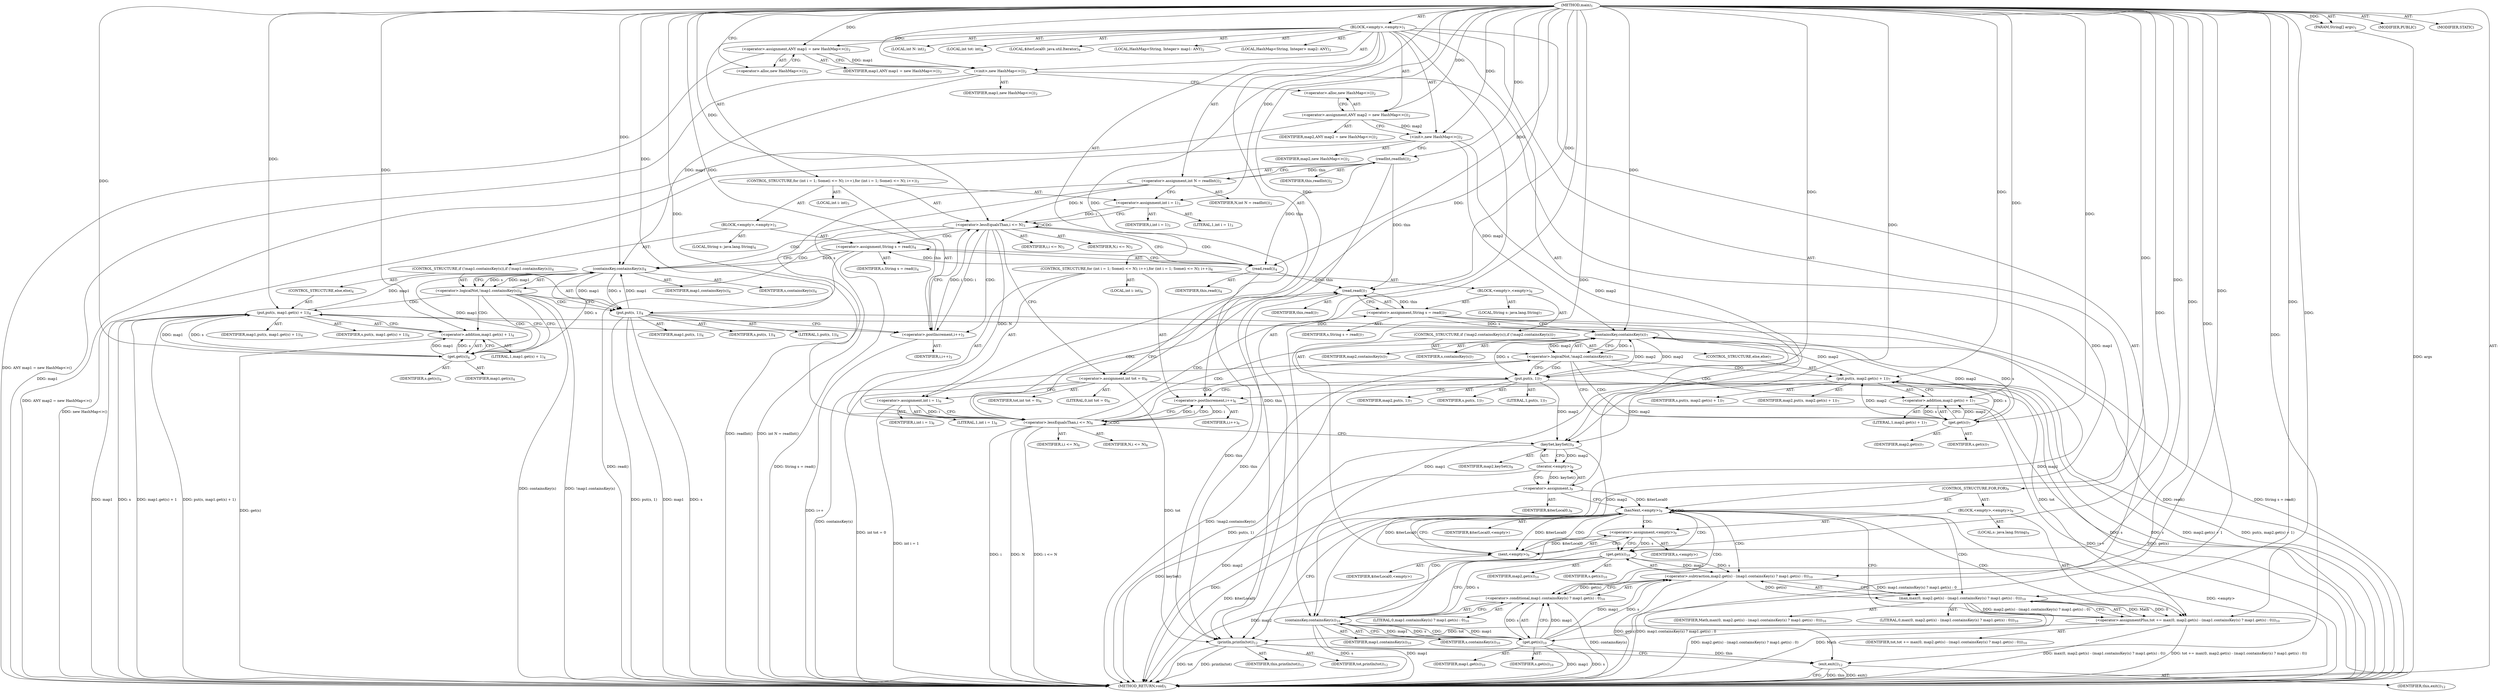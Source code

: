 digraph "main" {  
"21" [label = <(METHOD,main)<SUB>1</SUB>> ]
"22" [label = <(PARAM,String[] args)<SUB>1</SUB>> ]
"23" [label = <(BLOCK,&lt;empty&gt;,&lt;empty&gt;)<SUB>1</SUB>> ]
"4" [label = <(LOCAL,HashMap&lt;String, Integer&gt; map1: ANY)<SUB>2</SUB>> ]
"6" [label = <(LOCAL,HashMap&lt;String, Integer&gt; map2: ANY)<SUB>2</SUB>> ]
"24" [label = <(&lt;operator&gt;.assignment,ANY map1 = new HashMap&lt;&gt;())<SUB>2</SUB>> ]
"25" [label = <(IDENTIFIER,map1,ANY map1 = new HashMap&lt;&gt;())<SUB>2</SUB>> ]
"26" [label = <(&lt;operator&gt;.alloc,new HashMap&lt;&gt;())<SUB>2</SUB>> ]
"27" [label = <(&lt;init&gt;,new HashMap&lt;&gt;())<SUB>2</SUB>> ]
"3" [label = <(IDENTIFIER,map1,new HashMap&lt;&gt;())<SUB>2</SUB>> ]
"28" [label = <(&lt;operator&gt;.assignment,ANY map2 = new HashMap&lt;&gt;())<SUB>2</SUB>> ]
"29" [label = <(IDENTIFIER,map2,ANY map2 = new HashMap&lt;&gt;())<SUB>2</SUB>> ]
"30" [label = <(&lt;operator&gt;.alloc,new HashMap&lt;&gt;())<SUB>2</SUB>> ]
"31" [label = <(&lt;init&gt;,new HashMap&lt;&gt;())<SUB>2</SUB>> ]
"5" [label = <(IDENTIFIER,map2,new HashMap&lt;&gt;())<SUB>2</SUB>> ]
"32" [label = <(LOCAL,int N: int)<SUB>2</SUB>> ]
"33" [label = <(&lt;operator&gt;.assignment,int N = readInt())<SUB>2</SUB>> ]
"34" [label = <(IDENTIFIER,N,int N = readInt())<SUB>2</SUB>> ]
"35" [label = <(readInt,readInt())<SUB>2</SUB>> ]
"36" [label = <(IDENTIFIER,this,readInt())<SUB>2</SUB>> ]
"37" [label = <(CONTROL_STRUCTURE,for (int i = 1; Some(i &lt;= N); i++),for (int i = 1; Some(i &lt;= N); i++))<SUB>3</SUB>> ]
"38" [label = <(LOCAL,int i: int)<SUB>3</SUB>> ]
"39" [label = <(&lt;operator&gt;.assignment,int i = 1)<SUB>3</SUB>> ]
"40" [label = <(IDENTIFIER,i,int i = 1)<SUB>3</SUB>> ]
"41" [label = <(LITERAL,1,int i = 1)<SUB>3</SUB>> ]
"42" [label = <(&lt;operator&gt;.lessEqualsThan,i &lt;= N)<SUB>3</SUB>> ]
"43" [label = <(IDENTIFIER,i,i &lt;= N)<SUB>3</SUB>> ]
"44" [label = <(IDENTIFIER,N,i &lt;= N)<SUB>3</SUB>> ]
"45" [label = <(&lt;operator&gt;.postIncrement,i++)<SUB>3</SUB>> ]
"46" [label = <(IDENTIFIER,i,i++)<SUB>3</SUB>> ]
"47" [label = <(BLOCK,&lt;empty&gt;,&lt;empty&gt;)<SUB>3</SUB>> ]
"48" [label = <(LOCAL,String s: java.lang.String)<SUB>4</SUB>> ]
"49" [label = <(&lt;operator&gt;.assignment,String s = read())<SUB>4</SUB>> ]
"50" [label = <(IDENTIFIER,s,String s = read())<SUB>4</SUB>> ]
"51" [label = <(read,read())<SUB>4</SUB>> ]
"52" [label = <(IDENTIFIER,this,read())<SUB>4</SUB>> ]
"53" [label = <(CONTROL_STRUCTURE,if (!map1.containsKey(s)),if (!map1.containsKey(s)))<SUB>4</SUB>> ]
"54" [label = <(&lt;operator&gt;.logicalNot,!map1.containsKey(s))<SUB>4</SUB>> ]
"55" [label = <(containsKey,containsKey(s))<SUB>4</SUB>> ]
"56" [label = <(IDENTIFIER,map1,containsKey(s))<SUB>4</SUB>> ]
"57" [label = <(IDENTIFIER,s,containsKey(s))<SUB>4</SUB>> ]
"58" [label = <(put,put(s, 1))<SUB>4</SUB>> ]
"59" [label = <(IDENTIFIER,map1,put(s, 1))<SUB>4</SUB>> ]
"60" [label = <(IDENTIFIER,s,put(s, 1))<SUB>4</SUB>> ]
"61" [label = <(LITERAL,1,put(s, 1))<SUB>4</SUB>> ]
"62" [label = <(CONTROL_STRUCTURE,else,else)<SUB>4</SUB>> ]
"63" [label = <(put,put(s, map1.get(s) + 1))<SUB>4</SUB>> ]
"64" [label = <(IDENTIFIER,map1,put(s, map1.get(s) + 1))<SUB>4</SUB>> ]
"65" [label = <(IDENTIFIER,s,put(s, map1.get(s) + 1))<SUB>4</SUB>> ]
"66" [label = <(&lt;operator&gt;.addition,map1.get(s) + 1)<SUB>4</SUB>> ]
"67" [label = <(get,get(s))<SUB>4</SUB>> ]
"68" [label = <(IDENTIFIER,map1,get(s))<SUB>4</SUB>> ]
"69" [label = <(IDENTIFIER,s,get(s))<SUB>4</SUB>> ]
"70" [label = <(LITERAL,1,map1.get(s) + 1)<SUB>4</SUB>> ]
"71" [label = <(LOCAL,int tot: int)<SUB>6</SUB>> ]
"72" [label = <(&lt;operator&gt;.assignment,int tot = 0)<SUB>6</SUB>> ]
"73" [label = <(IDENTIFIER,tot,int tot = 0)<SUB>6</SUB>> ]
"74" [label = <(LITERAL,0,int tot = 0)<SUB>6</SUB>> ]
"75" [label = <(CONTROL_STRUCTURE,for (int i = 1; Some(i &lt;= N); i++),for (int i = 1; Some(i &lt;= N); i++))<SUB>6</SUB>> ]
"76" [label = <(LOCAL,int i: int)<SUB>6</SUB>> ]
"77" [label = <(&lt;operator&gt;.assignment,int i = 1)<SUB>6</SUB>> ]
"78" [label = <(IDENTIFIER,i,int i = 1)<SUB>6</SUB>> ]
"79" [label = <(LITERAL,1,int i = 1)<SUB>6</SUB>> ]
"80" [label = <(&lt;operator&gt;.lessEqualsThan,i &lt;= N)<SUB>6</SUB>> ]
"81" [label = <(IDENTIFIER,i,i &lt;= N)<SUB>6</SUB>> ]
"82" [label = <(IDENTIFIER,N,i &lt;= N)<SUB>6</SUB>> ]
"83" [label = <(&lt;operator&gt;.postIncrement,i++)<SUB>6</SUB>> ]
"84" [label = <(IDENTIFIER,i,i++)<SUB>6</SUB>> ]
"85" [label = <(BLOCK,&lt;empty&gt;,&lt;empty&gt;)<SUB>6</SUB>> ]
"86" [label = <(LOCAL,String s: java.lang.String)<SUB>7</SUB>> ]
"87" [label = <(&lt;operator&gt;.assignment,String s = read())<SUB>7</SUB>> ]
"88" [label = <(IDENTIFIER,s,String s = read())<SUB>7</SUB>> ]
"89" [label = <(read,read())<SUB>7</SUB>> ]
"90" [label = <(IDENTIFIER,this,read())<SUB>7</SUB>> ]
"91" [label = <(CONTROL_STRUCTURE,if (!map2.containsKey(s)),if (!map2.containsKey(s)))<SUB>7</SUB>> ]
"92" [label = <(&lt;operator&gt;.logicalNot,!map2.containsKey(s))<SUB>7</SUB>> ]
"93" [label = <(containsKey,containsKey(s))<SUB>7</SUB>> ]
"94" [label = <(IDENTIFIER,map2,containsKey(s))<SUB>7</SUB>> ]
"95" [label = <(IDENTIFIER,s,containsKey(s))<SUB>7</SUB>> ]
"96" [label = <(put,put(s, 1))<SUB>7</SUB>> ]
"97" [label = <(IDENTIFIER,map2,put(s, 1))<SUB>7</SUB>> ]
"98" [label = <(IDENTIFIER,s,put(s, 1))<SUB>7</SUB>> ]
"99" [label = <(LITERAL,1,put(s, 1))<SUB>7</SUB>> ]
"100" [label = <(CONTROL_STRUCTURE,else,else)<SUB>7</SUB>> ]
"101" [label = <(put,put(s, map2.get(s) + 1))<SUB>7</SUB>> ]
"102" [label = <(IDENTIFIER,map2,put(s, map2.get(s) + 1))<SUB>7</SUB>> ]
"103" [label = <(IDENTIFIER,s,put(s, map2.get(s) + 1))<SUB>7</SUB>> ]
"104" [label = <(&lt;operator&gt;.addition,map2.get(s) + 1)<SUB>7</SUB>> ]
"105" [label = <(get,get(s))<SUB>7</SUB>> ]
"106" [label = <(IDENTIFIER,map2,get(s))<SUB>7</SUB>> ]
"107" [label = <(IDENTIFIER,s,get(s))<SUB>7</SUB>> ]
"108" [label = <(LITERAL,1,map2.get(s) + 1)<SUB>7</SUB>> ]
"109" [label = <(LOCAL,$iterLocal0: java.util.Iterator)<SUB>9</SUB>> ]
"110" [label = <(&lt;operator&gt;.assignment,)<SUB>9</SUB>> ]
"111" [label = <(IDENTIFIER,$iterLocal0,)<SUB>9</SUB>> ]
"112" [label = <(iterator,&lt;empty&gt;)<SUB>9</SUB>> ]
"113" [label = <(keySet,keySet())<SUB>9</SUB>> ]
"114" [label = <(IDENTIFIER,map2,keySet())<SUB>9</SUB>> ]
"115" [label = <(CONTROL_STRUCTURE,FOR,FOR)<SUB>9</SUB>> ]
"116" [label = <(hasNext,&lt;empty&gt;)<SUB>9</SUB>> ]
"117" [label = <(IDENTIFIER,$iterLocal0,&lt;empty&gt;)> ]
"118" [label = <(BLOCK,&lt;empty&gt;,&lt;empty&gt;)<SUB>9</SUB>> ]
"119" [label = <(LOCAL,s: java.lang.String)<SUB>9</SUB>> ]
"120" [label = <(&lt;operator&gt;.assignment,&lt;empty&gt;)<SUB>9</SUB>> ]
"121" [label = <(IDENTIFIER,s,&lt;empty&gt;)> ]
"122" [label = <(next,&lt;empty&gt;)<SUB>9</SUB>> ]
"123" [label = <(IDENTIFIER,$iterLocal0,&lt;empty&gt;)> ]
"124" [label = <(&lt;operator&gt;.assignmentPlus,tot += max(0, map2.get(s) - (map1.containsKey(s) ? map1.get(s) : 0)))<SUB>10</SUB>> ]
"125" [label = <(IDENTIFIER,tot,tot += max(0, map2.get(s) - (map1.containsKey(s) ? map1.get(s) : 0)))<SUB>10</SUB>> ]
"126" [label = <(max,max(0, map2.get(s) - (map1.containsKey(s) ? map1.get(s) : 0)))<SUB>10</SUB>> ]
"127" [label = <(IDENTIFIER,Math,max(0, map2.get(s) - (map1.containsKey(s) ? map1.get(s) : 0)))<SUB>10</SUB>> ]
"128" [label = <(LITERAL,0,max(0, map2.get(s) - (map1.containsKey(s) ? map1.get(s) : 0)))<SUB>10</SUB>> ]
"129" [label = <(&lt;operator&gt;.subtraction,map2.get(s) - (map1.containsKey(s) ? map1.get(s) : 0))<SUB>10</SUB>> ]
"130" [label = <(get,get(s))<SUB>10</SUB>> ]
"131" [label = <(IDENTIFIER,map2,get(s))<SUB>10</SUB>> ]
"132" [label = <(IDENTIFIER,s,get(s))<SUB>10</SUB>> ]
"133" [label = <(&lt;operator&gt;.conditional,map1.containsKey(s) ? map1.get(s) : 0)<SUB>10</SUB>> ]
"134" [label = <(containsKey,containsKey(s))<SUB>10</SUB>> ]
"135" [label = <(IDENTIFIER,map1,containsKey(s))<SUB>10</SUB>> ]
"136" [label = <(IDENTIFIER,s,containsKey(s))<SUB>10</SUB>> ]
"137" [label = <(get,get(s))<SUB>10</SUB>> ]
"138" [label = <(IDENTIFIER,map1,get(s))<SUB>10</SUB>> ]
"139" [label = <(IDENTIFIER,s,get(s))<SUB>10</SUB>> ]
"140" [label = <(LITERAL,0,map1.containsKey(s) ? map1.get(s) : 0)<SUB>10</SUB>> ]
"141" [label = <(println,println(tot))<SUB>12</SUB>> ]
"142" [label = <(IDENTIFIER,this,println(tot))<SUB>12</SUB>> ]
"143" [label = <(IDENTIFIER,tot,println(tot))<SUB>12</SUB>> ]
"144" [label = <(exit,exit())<SUB>12</SUB>> ]
"145" [label = <(IDENTIFIER,this,exit())<SUB>12</SUB>> ]
"146" [label = <(MODIFIER,PUBLIC)> ]
"147" [label = <(MODIFIER,STATIC)> ]
"148" [label = <(METHOD_RETURN,void)<SUB>1</SUB>> ]
  "21" -> "22"  [ label = "AST: "] 
  "21" -> "23"  [ label = "AST: "] 
  "21" -> "146"  [ label = "AST: "] 
  "21" -> "147"  [ label = "AST: "] 
  "21" -> "148"  [ label = "AST: "] 
  "23" -> "4"  [ label = "AST: "] 
  "23" -> "6"  [ label = "AST: "] 
  "23" -> "24"  [ label = "AST: "] 
  "23" -> "27"  [ label = "AST: "] 
  "23" -> "28"  [ label = "AST: "] 
  "23" -> "31"  [ label = "AST: "] 
  "23" -> "32"  [ label = "AST: "] 
  "23" -> "33"  [ label = "AST: "] 
  "23" -> "37"  [ label = "AST: "] 
  "23" -> "71"  [ label = "AST: "] 
  "23" -> "72"  [ label = "AST: "] 
  "23" -> "75"  [ label = "AST: "] 
  "23" -> "109"  [ label = "AST: "] 
  "23" -> "110"  [ label = "AST: "] 
  "23" -> "115"  [ label = "AST: "] 
  "23" -> "141"  [ label = "AST: "] 
  "23" -> "144"  [ label = "AST: "] 
  "24" -> "25"  [ label = "AST: "] 
  "24" -> "26"  [ label = "AST: "] 
  "27" -> "3"  [ label = "AST: "] 
  "28" -> "29"  [ label = "AST: "] 
  "28" -> "30"  [ label = "AST: "] 
  "31" -> "5"  [ label = "AST: "] 
  "33" -> "34"  [ label = "AST: "] 
  "33" -> "35"  [ label = "AST: "] 
  "35" -> "36"  [ label = "AST: "] 
  "37" -> "38"  [ label = "AST: "] 
  "37" -> "39"  [ label = "AST: "] 
  "37" -> "42"  [ label = "AST: "] 
  "37" -> "45"  [ label = "AST: "] 
  "37" -> "47"  [ label = "AST: "] 
  "39" -> "40"  [ label = "AST: "] 
  "39" -> "41"  [ label = "AST: "] 
  "42" -> "43"  [ label = "AST: "] 
  "42" -> "44"  [ label = "AST: "] 
  "45" -> "46"  [ label = "AST: "] 
  "47" -> "48"  [ label = "AST: "] 
  "47" -> "49"  [ label = "AST: "] 
  "47" -> "53"  [ label = "AST: "] 
  "49" -> "50"  [ label = "AST: "] 
  "49" -> "51"  [ label = "AST: "] 
  "51" -> "52"  [ label = "AST: "] 
  "53" -> "54"  [ label = "AST: "] 
  "53" -> "58"  [ label = "AST: "] 
  "53" -> "62"  [ label = "AST: "] 
  "54" -> "55"  [ label = "AST: "] 
  "55" -> "56"  [ label = "AST: "] 
  "55" -> "57"  [ label = "AST: "] 
  "58" -> "59"  [ label = "AST: "] 
  "58" -> "60"  [ label = "AST: "] 
  "58" -> "61"  [ label = "AST: "] 
  "62" -> "63"  [ label = "AST: "] 
  "63" -> "64"  [ label = "AST: "] 
  "63" -> "65"  [ label = "AST: "] 
  "63" -> "66"  [ label = "AST: "] 
  "66" -> "67"  [ label = "AST: "] 
  "66" -> "70"  [ label = "AST: "] 
  "67" -> "68"  [ label = "AST: "] 
  "67" -> "69"  [ label = "AST: "] 
  "72" -> "73"  [ label = "AST: "] 
  "72" -> "74"  [ label = "AST: "] 
  "75" -> "76"  [ label = "AST: "] 
  "75" -> "77"  [ label = "AST: "] 
  "75" -> "80"  [ label = "AST: "] 
  "75" -> "83"  [ label = "AST: "] 
  "75" -> "85"  [ label = "AST: "] 
  "77" -> "78"  [ label = "AST: "] 
  "77" -> "79"  [ label = "AST: "] 
  "80" -> "81"  [ label = "AST: "] 
  "80" -> "82"  [ label = "AST: "] 
  "83" -> "84"  [ label = "AST: "] 
  "85" -> "86"  [ label = "AST: "] 
  "85" -> "87"  [ label = "AST: "] 
  "85" -> "91"  [ label = "AST: "] 
  "87" -> "88"  [ label = "AST: "] 
  "87" -> "89"  [ label = "AST: "] 
  "89" -> "90"  [ label = "AST: "] 
  "91" -> "92"  [ label = "AST: "] 
  "91" -> "96"  [ label = "AST: "] 
  "91" -> "100"  [ label = "AST: "] 
  "92" -> "93"  [ label = "AST: "] 
  "93" -> "94"  [ label = "AST: "] 
  "93" -> "95"  [ label = "AST: "] 
  "96" -> "97"  [ label = "AST: "] 
  "96" -> "98"  [ label = "AST: "] 
  "96" -> "99"  [ label = "AST: "] 
  "100" -> "101"  [ label = "AST: "] 
  "101" -> "102"  [ label = "AST: "] 
  "101" -> "103"  [ label = "AST: "] 
  "101" -> "104"  [ label = "AST: "] 
  "104" -> "105"  [ label = "AST: "] 
  "104" -> "108"  [ label = "AST: "] 
  "105" -> "106"  [ label = "AST: "] 
  "105" -> "107"  [ label = "AST: "] 
  "110" -> "111"  [ label = "AST: "] 
  "110" -> "112"  [ label = "AST: "] 
  "112" -> "113"  [ label = "AST: "] 
  "113" -> "114"  [ label = "AST: "] 
  "115" -> "116"  [ label = "AST: "] 
  "115" -> "118"  [ label = "AST: "] 
  "116" -> "117"  [ label = "AST: "] 
  "118" -> "119"  [ label = "AST: "] 
  "118" -> "120"  [ label = "AST: "] 
  "118" -> "124"  [ label = "AST: "] 
  "120" -> "121"  [ label = "AST: "] 
  "120" -> "122"  [ label = "AST: "] 
  "122" -> "123"  [ label = "AST: "] 
  "124" -> "125"  [ label = "AST: "] 
  "124" -> "126"  [ label = "AST: "] 
  "126" -> "127"  [ label = "AST: "] 
  "126" -> "128"  [ label = "AST: "] 
  "126" -> "129"  [ label = "AST: "] 
  "129" -> "130"  [ label = "AST: "] 
  "129" -> "133"  [ label = "AST: "] 
  "130" -> "131"  [ label = "AST: "] 
  "130" -> "132"  [ label = "AST: "] 
  "133" -> "134"  [ label = "AST: "] 
  "133" -> "137"  [ label = "AST: "] 
  "133" -> "140"  [ label = "AST: "] 
  "134" -> "135"  [ label = "AST: "] 
  "134" -> "136"  [ label = "AST: "] 
  "137" -> "138"  [ label = "AST: "] 
  "137" -> "139"  [ label = "AST: "] 
  "141" -> "142"  [ label = "AST: "] 
  "141" -> "143"  [ label = "AST: "] 
  "144" -> "145"  [ label = "AST: "] 
  "24" -> "27"  [ label = "CFG: "] 
  "27" -> "30"  [ label = "CFG: "] 
  "28" -> "31"  [ label = "CFG: "] 
  "31" -> "35"  [ label = "CFG: "] 
  "33" -> "39"  [ label = "CFG: "] 
  "72" -> "77"  [ label = "CFG: "] 
  "110" -> "116"  [ label = "CFG: "] 
  "141" -> "144"  [ label = "CFG: "] 
  "144" -> "148"  [ label = "CFG: "] 
  "26" -> "24"  [ label = "CFG: "] 
  "30" -> "28"  [ label = "CFG: "] 
  "35" -> "33"  [ label = "CFG: "] 
  "39" -> "42"  [ label = "CFG: "] 
  "42" -> "51"  [ label = "CFG: "] 
  "42" -> "72"  [ label = "CFG: "] 
  "45" -> "42"  [ label = "CFG: "] 
  "77" -> "80"  [ label = "CFG: "] 
  "80" -> "89"  [ label = "CFG: "] 
  "80" -> "113"  [ label = "CFG: "] 
  "83" -> "80"  [ label = "CFG: "] 
  "112" -> "110"  [ label = "CFG: "] 
  "116" -> "122"  [ label = "CFG: "] 
  "116" -> "141"  [ label = "CFG: "] 
  "49" -> "55"  [ label = "CFG: "] 
  "87" -> "93"  [ label = "CFG: "] 
  "113" -> "112"  [ label = "CFG: "] 
  "120" -> "130"  [ label = "CFG: "] 
  "124" -> "116"  [ label = "CFG: "] 
  "51" -> "49"  [ label = "CFG: "] 
  "54" -> "58"  [ label = "CFG: "] 
  "54" -> "67"  [ label = "CFG: "] 
  "58" -> "45"  [ label = "CFG: "] 
  "89" -> "87"  [ label = "CFG: "] 
  "92" -> "96"  [ label = "CFG: "] 
  "92" -> "105"  [ label = "CFG: "] 
  "96" -> "83"  [ label = "CFG: "] 
  "122" -> "120"  [ label = "CFG: "] 
  "126" -> "124"  [ label = "CFG: "] 
  "55" -> "54"  [ label = "CFG: "] 
  "63" -> "45"  [ label = "CFG: "] 
  "93" -> "92"  [ label = "CFG: "] 
  "101" -> "83"  [ label = "CFG: "] 
  "129" -> "126"  [ label = "CFG: "] 
  "66" -> "63"  [ label = "CFG: "] 
  "104" -> "101"  [ label = "CFG: "] 
  "130" -> "134"  [ label = "CFG: "] 
  "133" -> "129"  [ label = "CFG: "] 
  "67" -> "66"  [ label = "CFG: "] 
  "105" -> "104"  [ label = "CFG: "] 
  "134" -> "137"  [ label = "CFG: "] 
  "134" -> "133"  [ label = "CFG: "] 
  "137" -> "133"  [ label = "CFG: "] 
  "21" -> "26"  [ label = "CFG: "] 
  "22" -> "148"  [ label = "DDG: args"] 
  "24" -> "148"  [ label = "DDG: ANY map1 = new HashMap&lt;&gt;()"] 
  "27" -> "148"  [ label = "DDG: map1"] 
  "28" -> "148"  [ label = "DDG: ANY map2 = new HashMap&lt;&gt;()"] 
  "31" -> "148"  [ label = "DDG: new HashMap&lt;&gt;()"] 
  "33" -> "148"  [ label = "DDG: readInt()"] 
  "33" -> "148"  [ label = "DDG: int N = readInt()"] 
  "72" -> "148"  [ label = "DDG: int tot = 0"] 
  "77" -> "148"  [ label = "DDG: int i = 1"] 
  "80" -> "148"  [ label = "DDG: i"] 
  "80" -> "148"  [ label = "DDG: N"] 
  "80" -> "148"  [ label = "DDG: i &lt;= N"] 
  "113" -> "148"  [ label = "DDG: map2"] 
  "112" -> "148"  [ label = "DDG: keySet()"] 
  "110" -> "148"  [ label = "DDG: "] 
  "116" -> "148"  [ label = "DDG: $iterLocal0"] 
  "116" -> "148"  [ label = "DDG: &lt;empty&gt;"] 
  "141" -> "148"  [ label = "DDG: tot"] 
  "141" -> "148"  [ label = "DDG: println(tot)"] 
  "144" -> "148"  [ label = "DDG: this"] 
  "144" -> "148"  [ label = "DDG: exit()"] 
  "130" -> "148"  [ label = "DDG: map2"] 
  "129" -> "148"  [ label = "DDG: get(s)"] 
  "134" -> "148"  [ label = "DDG: map1"] 
  "134" -> "148"  [ label = "DDG: s"] 
  "133" -> "148"  [ label = "DDG: containsKey(s)"] 
  "137" -> "148"  [ label = "DDG: map1"] 
  "137" -> "148"  [ label = "DDG: s"] 
  "129" -> "148"  [ label = "DDG: map1.containsKey(s) ? map1.get(s) : 0"] 
  "126" -> "148"  [ label = "DDG: map2.get(s) - (map1.containsKey(s) ? map1.get(s) : 0)"] 
  "124" -> "148"  [ label = "DDG: max(0, map2.get(s) - (map1.containsKey(s) ? map1.get(s) : 0))"] 
  "124" -> "148"  [ label = "DDG: tot += max(0, map2.get(s) - (map1.containsKey(s) ? map1.get(s) : 0))"] 
  "87" -> "148"  [ label = "DDG: read()"] 
  "87" -> "148"  [ label = "DDG: String s = read()"] 
  "92" -> "148"  [ label = "DDG: containsKey(s)"] 
  "92" -> "148"  [ label = "DDG: !map2.containsKey(s)"] 
  "101" -> "148"  [ label = "DDG: s"] 
  "104" -> "148"  [ label = "DDG: get(s)"] 
  "101" -> "148"  [ label = "DDG: map2.get(s) + 1"] 
  "101" -> "148"  [ label = "DDG: put(s, map2.get(s) + 1)"] 
  "96" -> "148"  [ label = "DDG: s"] 
  "96" -> "148"  [ label = "DDG: put(s, 1)"] 
  "83" -> "148"  [ label = "DDG: i++"] 
  "49" -> "148"  [ label = "DDG: read()"] 
  "49" -> "148"  [ label = "DDG: String s = read()"] 
  "54" -> "148"  [ label = "DDG: containsKey(s)"] 
  "54" -> "148"  [ label = "DDG: !map1.containsKey(s)"] 
  "63" -> "148"  [ label = "DDG: map1"] 
  "63" -> "148"  [ label = "DDG: s"] 
  "66" -> "148"  [ label = "DDG: get(s)"] 
  "63" -> "148"  [ label = "DDG: map1.get(s) + 1"] 
  "63" -> "148"  [ label = "DDG: put(s, map1.get(s) + 1)"] 
  "58" -> "148"  [ label = "DDG: map1"] 
  "58" -> "148"  [ label = "DDG: s"] 
  "58" -> "148"  [ label = "DDG: put(s, 1)"] 
  "45" -> "148"  [ label = "DDG: i++"] 
  "126" -> "148"  [ label = "DDG: Math"] 
  "21" -> "22"  [ label = "DDG: "] 
  "21" -> "24"  [ label = "DDG: "] 
  "21" -> "28"  [ label = "DDG: "] 
  "35" -> "33"  [ label = "DDG: this"] 
  "21" -> "72"  [ label = "DDG: "] 
  "112" -> "110"  [ label = "DDG: keySet()"] 
  "24" -> "27"  [ label = "DDG: map1"] 
  "21" -> "27"  [ label = "DDG: "] 
  "28" -> "31"  [ label = "DDG: map2"] 
  "21" -> "31"  [ label = "DDG: "] 
  "21" -> "39"  [ label = "DDG: "] 
  "21" -> "77"  [ label = "DDG: "] 
  "35" -> "141"  [ label = "DDG: this"] 
  "89" -> "141"  [ label = "DDG: this"] 
  "51" -> "141"  [ label = "DDG: this"] 
  "21" -> "141"  [ label = "DDG: "] 
  "72" -> "141"  [ label = "DDG: tot"] 
  "124" -> "141"  [ label = "DDG: tot"] 
  "141" -> "144"  [ label = "DDG: this"] 
  "21" -> "144"  [ label = "DDG: "] 
  "21" -> "35"  [ label = "DDG: "] 
  "39" -> "42"  [ label = "DDG: i"] 
  "45" -> "42"  [ label = "DDG: i"] 
  "21" -> "42"  [ label = "DDG: "] 
  "33" -> "42"  [ label = "DDG: N"] 
  "42" -> "45"  [ label = "DDG: i"] 
  "21" -> "45"  [ label = "DDG: "] 
  "51" -> "49"  [ label = "DDG: this"] 
  "77" -> "80"  [ label = "DDG: i"] 
  "83" -> "80"  [ label = "DDG: i"] 
  "21" -> "80"  [ label = "DDG: "] 
  "42" -> "80"  [ label = "DDG: N"] 
  "80" -> "83"  [ label = "DDG: i"] 
  "21" -> "83"  [ label = "DDG: "] 
  "89" -> "87"  [ label = "DDG: this"] 
  "113" -> "112"  [ label = "DDG: map2"] 
  "110" -> "116"  [ label = "DDG: $iterLocal0"] 
  "122" -> "116"  [ label = "DDG: $iterLocal0"] 
  "21" -> "116"  [ label = "DDG: "] 
  "122" -> "120"  [ label = "DDG: $iterLocal0"] 
  "126" -> "124"  [ label = "DDG: Math"] 
  "126" -> "124"  [ label = "DDG: 0"] 
  "126" -> "124"  [ label = "DDG: map2.get(s) - (map1.containsKey(s) ? map1.get(s) : 0)"] 
  "31" -> "113"  [ label = "DDG: map2"] 
  "101" -> "113"  [ label = "DDG: map2"] 
  "96" -> "113"  [ label = "DDG: map2"] 
  "21" -> "113"  [ label = "DDG: "] 
  "72" -> "124"  [ label = "DDG: tot"] 
  "21" -> "124"  [ label = "DDG: "] 
  "35" -> "51"  [ label = "DDG: this"] 
  "21" -> "51"  [ label = "DDG: "] 
  "55" -> "54"  [ label = "DDG: map1"] 
  "55" -> "54"  [ label = "DDG: s"] 
  "55" -> "58"  [ label = "DDG: map1"] 
  "21" -> "58"  [ label = "DDG: "] 
  "55" -> "58"  [ label = "DDG: s"] 
  "35" -> "89"  [ label = "DDG: this"] 
  "51" -> "89"  [ label = "DDG: this"] 
  "21" -> "89"  [ label = "DDG: "] 
  "93" -> "92"  [ label = "DDG: map2"] 
  "93" -> "92"  [ label = "DDG: s"] 
  "93" -> "96"  [ label = "DDG: map2"] 
  "21" -> "96"  [ label = "DDG: "] 
  "93" -> "96"  [ label = "DDG: s"] 
  "116" -> "122"  [ label = "DDG: $iterLocal0"] 
  "21" -> "122"  [ label = "DDG: "] 
  "21" -> "126"  [ label = "DDG: "] 
  "129" -> "126"  [ label = "DDG: get(s)"] 
  "129" -> "126"  [ label = "DDG: map1.containsKey(s) ? map1.get(s) : 0"] 
  "27" -> "55"  [ label = "DDG: map1"] 
  "63" -> "55"  [ label = "DDG: map1"] 
  "58" -> "55"  [ label = "DDG: map1"] 
  "21" -> "55"  [ label = "DDG: "] 
  "49" -> "55"  [ label = "DDG: s"] 
  "67" -> "63"  [ label = "DDG: map1"] 
  "21" -> "63"  [ label = "DDG: "] 
  "67" -> "63"  [ label = "DDG: s"] 
  "31" -> "93"  [ label = "DDG: map2"] 
  "101" -> "93"  [ label = "DDG: map2"] 
  "96" -> "93"  [ label = "DDG: map2"] 
  "21" -> "93"  [ label = "DDG: "] 
  "87" -> "93"  [ label = "DDG: s"] 
  "105" -> "101"  [ label = "DDG: map2"] 
  "21" -> "101"  [ label = "DDG: "] 
  "105" -> "101"  [ label = "DDG: s"] 
  "130" -> "129"  [ label = "DDG: map2"] 
  "130" -> "129"  [ label = "DDG: s"] 
  "137" -> "129"  [ label = "DDG: map1"] 
  "137" -> "129"  [ label = "DDG: s"] 
  "21" -> "129"  [ label = "DDG: "] 
  "67" -> "66"  [ label = "DDG: map1"] 
  "67" -> "66"  [ label = "DDG: s"] 
  "21" -> "66"  [ label = "DDG: "] 
  "105" -> "104"  [ label = "DDG: map2"] 
  "105" -> "104"  [ label = "DDG: s"] 
  "21" -> "104"  [ label = "DDG: "] 
  "113" -> "130"  [ label = "DDG: map2"] 
  "21" -> "130"  [ label = "DDG: "] 
  "120" -> "130"  [ label = "DDG: s"] 
  "129" -> "133"  [ label = "DDG: get(s)"] 
  "137" -> "133"  [ label = "DDG: map1"] 
  "137" -> "133"  [ label = "DDG: s"] 
  "21" -> "133"  [ label = "DDG: "] 
  "55" -> "67"  [ label = "DDG: map1"] 
  "21" -> "67"  [ label = "DDG: "] 
  "55" -> "67"  [ label = "DDG: s"] 
  "93" -> "105"  [ label = "DDG: map2"] 
  "21" -> "105"  [ label = "DDG: "] 
  "93" -> "105"  [ label = "DDG: s"] 
  "27" -> "134"  [ label = "DDG: map1"] 
  "137" -> "134"  [ label = "DDG: map1"] 
  "63" -> "134"  [ label = "DDG: map1"] 
  "58" -> "134"  [ label = "DDG: map1"] 
  "21" -> "134"  [ label = "DDG: "] 
  "130" -> "134"  [ label = "DDG: s"] 
  "134" -> "137"  [ label = "DDG: map1"] 
  "21" -> "137"  [ label = "DDG: "] 
  "134" -> "137"  [ label = "DDG: s"] 
  "42" -> "49"  [ label = "CDG: "] 
  "42" -> "42"  [ label = "CDG: "] 
  "42" -> "51"  [ label = "CDG: "] 
  "42" -> "45"  [ label = "CDG: "] 
  "42" -> "54"  [ label = "CDG: "] 
  "42" -> "55"  [ label = "CDG: "] 
  "80" -> "89"  [ label = "CDG: "] 
  "80" -> "92"  [ label = "CDG: "] 
  "80" -> "87"  [ label = "CDG: "] 
  "80" -> "93"  [ label = "CDG: "] 
  "80" -> "80"  [ label = "CDG: "] 
  "80" -> "83"  [ label = "CDG: "] 
  "116" -> "120"  [ label = "CDG: "] 
  "116" -> "116"  [ label = "CDG: "] 
  "116" -> "122"  [ label = "CDG: "] 
  "116" -> "129"  [ label = "CDG: "] 
  "116" -> "134"  [ label = "CDG: "] 
  "116" -> "126"  [ label = "CDG: "] 
  "116" -> "130"  [ label = "CDG: "] 
  "116" -> "124"  [ label = "CDG: "] 
  "116" -> "133"  [ label = "CDG: "] 
  "54" -> "66"  [ label = "CDG: "] 
  "54" -> "67"  [ label = "CDG: "] 
  "54" -> "58"  [ label = "CDG: "] 
  "54" -> "63"  [ label = "CDG: "] 
  "92" -> "96"  [ label = "CDG: "] 
  "92" -> "104"  [ label = "CDG: "] 
  "92" -> "101"  [ label = "CDG: "] 
  "92" -> "105"  [ label = "CDG: "] 
  "134" -> "137"  [ label = "CDG: "] 
}
